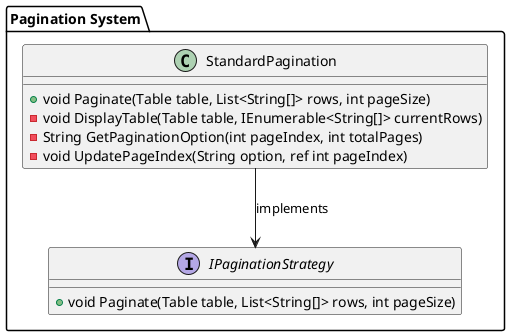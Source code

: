 @startuml Pagination System
package "Pagination System" {
    interface IPaginationStrategy {
        +void Paginate(Table table, List<String[]> rows, int pageSize)
    }

    class StandardPagination {
        +void Paginate(Table table, List<String[]> rows, int pageSize)
        -void DisplayTable(Table table, IEnumerable<String[]> currentRows)
        -String GetPaginationOption(int pageIndex, int totalPages)
        -void UpdatePageIndex(String option, ref int pageIndex)
    }

    StandardPagination --> IPaginationStrategy : implements
}

@enduml
